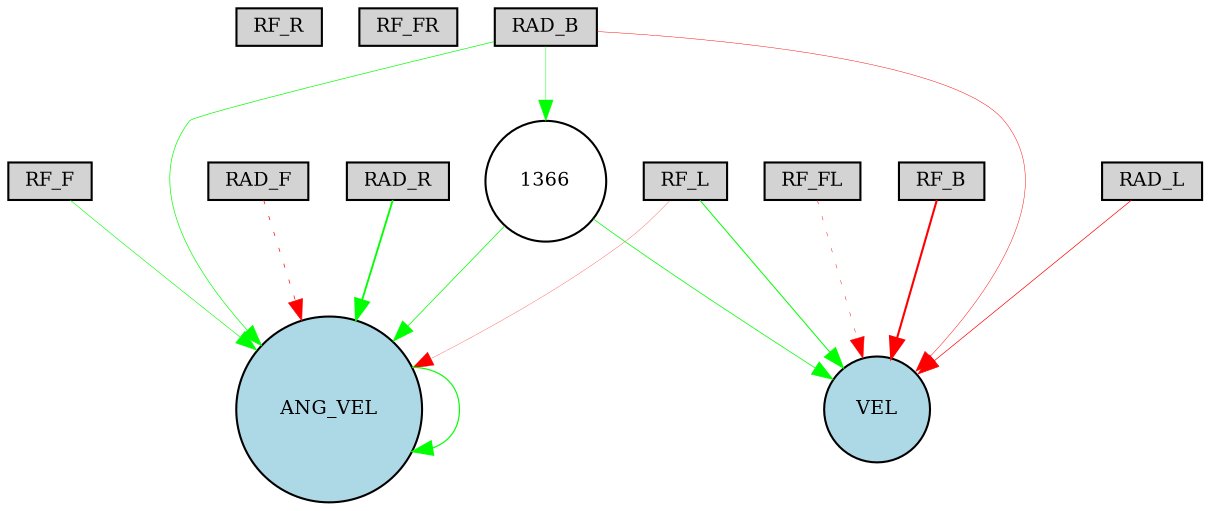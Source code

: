 digraph {
	node [fontsize=9 height=0.2 shape=circle width=0.2]
	RF_R [fillcolor=lightgray shape=box style=filled]
	RF_FR [fillcolor=lightgray shape=box style=filled]
	RF_F [fillcolor=lightgray shape=box style=filled]
	RF_FL [fillcolor=lightgray shape=box style=filled]
	RF_L [fillcolor=lightgray shape=box style=filled]
	RF_B [fillcolor=lightgray shape=box style=filled]
	RAD_F [fillcolor=lightgray shape=box style=filled]
	RAD_L [fillcolor=lightgray shape=box style=filled]
	RAD_B [fillcolor=lightgray shape=box style=filled]
	RAD_R [fillcolor=lightgray shape=box style=filled]
	ANG_VEL [fillcolor=lightblue style=filled]
	VEL [fillcolor=lightblue style=filled]
	1366 [fillcolor=white style=filled]
	RF_L -> VEL [color=green penwidth=0.4815204877355911 style=solid]
	ANG_VEL -> ANG_VEL [color=green penwidth=0.5653009760827905 style=solid]
	RF_FL -> VEL [color=red penwidth=0.21517837495460995 style=dotted]
	RAD_L -> VEL [color=red penwidth=0.32859647749323245 style=solid]
	RF_B -> VEL [color=red penwidth=1.0078481603612328 style=solid]
	RF_F -> ANG_VEL [color=green penwidth=0.2857659968220844 style=solid]
	RF_L -> ANG_VEL [color=red penwidth=0.1285389423666254 style=solid]
	RAD_F -> ANG_VEL [color=red penwidth=0.33763147756082135 style=dotted]
	RAD_R -> ANG_VEL [color=green penwidth=0.8806536240872054 style=solid]
	RAD_B -> ANG_VEL [color=green penwidth=0.3264529966543715 style=solid]
	RAD_B -> VEL [color=red penwidth=0.21717800648219382 style=solid]
	RAD_B -> 1366 [color=green penwidth=0.2140070828664416 style=solid]
	1366 -> ANG_VEL [color=green penwidth=0.3618631239573846 style=solid]
	1366 -> VEL [color=green penwidth=0.36322163663224816 style=solid]
}
